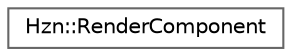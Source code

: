 digraph "Graphical Class Hierarchy"
{
 // LATEX_PDF_SIZE
  bgcolor="transparent";
  edge [fontname=Helvetica,fontsize=10,labelfontname=Helvetica,labelfontsize=10];
  node [fontname=Helvetica,fontsize=10,shape=box,height=0.2,width=0.4];
  rankdir="LR";
  Node0 [label="Hzn::RenderComponent",height=0.2,width=0.4,color="grey40", fillcolor="white", style="filled",URL="$struct_hzn_1_1_render_component.html",tooltip=" "];
}

